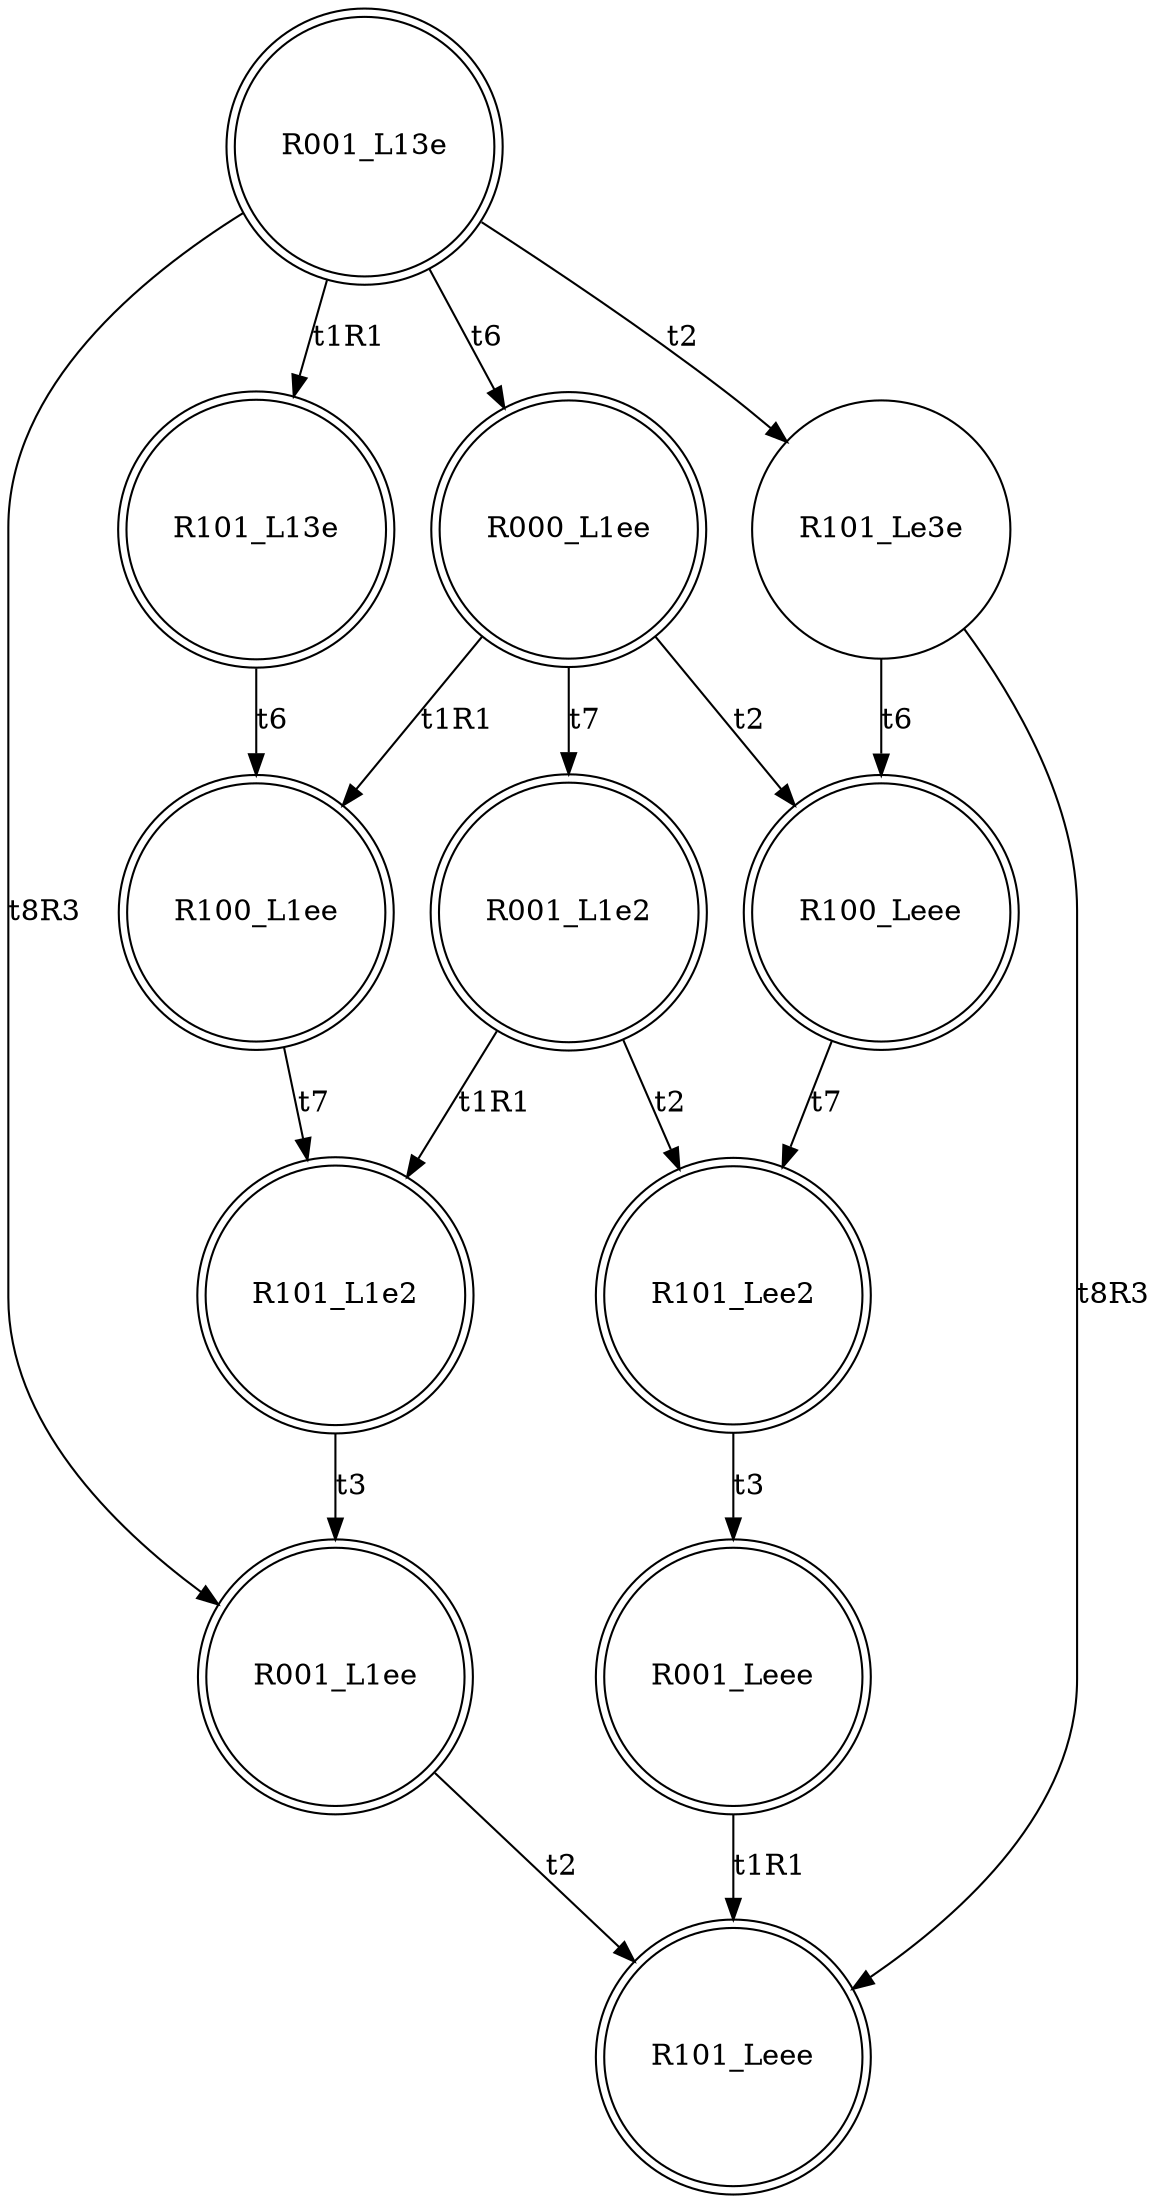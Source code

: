 digraph "SCdebug/12" {
node [shape=doublecircle]; R001_L13e ;
node [shape=doublecircle]; R101_L13e ;
node [shape=doublecircle]; R100_L1ee ;
node [shape=doublecircle]; R101_L1e2 ;
node [shape=doublecircle]; R001_L1ee ;
node [shape=doublecircle]; R101_Leee ;
node [shape=doublecircle]; R101_Lee2 ;
node [shape=doublecircle]; R001_Leee ;
node [shape=doublecircle]; R100_Leee ;
node [shape=circle]; R101_Le3e ;
node [shape=doublecircle]; R000_L1ee ;
node [shape=doublecircle]; R001_L1e2 ;
R001_L13e -> R101_L13e [label=t1R1]
R001_L13e -> R101_Le3e [label=t2]
R001_L13e -> R000_L1ee [label=t6]
R001_L13e -> R001_L1ee [label=t8R3]
R101_L13e -> R100_L1ee [label=t6]
R100_L1ee -> R101_L1e2 [label=t7]
R101_L1e2 -> R001_L1ee [label=t3]
R001_L1ee -> R101_Leee [label=t2]
R101_Lee2 -> R001_Leee [label=t3]
R001_Leee -> R101_Leee [label=t1R1]
R100_Leee -> R101_Lee2 [label=t7]
R101_Le3e -> R100_Leee [label=t6]
R101_Le3e -> R101_Leee [label=t8R3]
R000_L1ee -> R100_L1ee [label=t1R1]
R000_L1ee -> R100_Leee [label=t2]
R000_L1ee -> R001_L1e2 [label=t7]
R001_L1e2 -> R101_L1e2 [label=t1R1]
R001_L1e2 -> R101_Lee2 [label=t2]
}